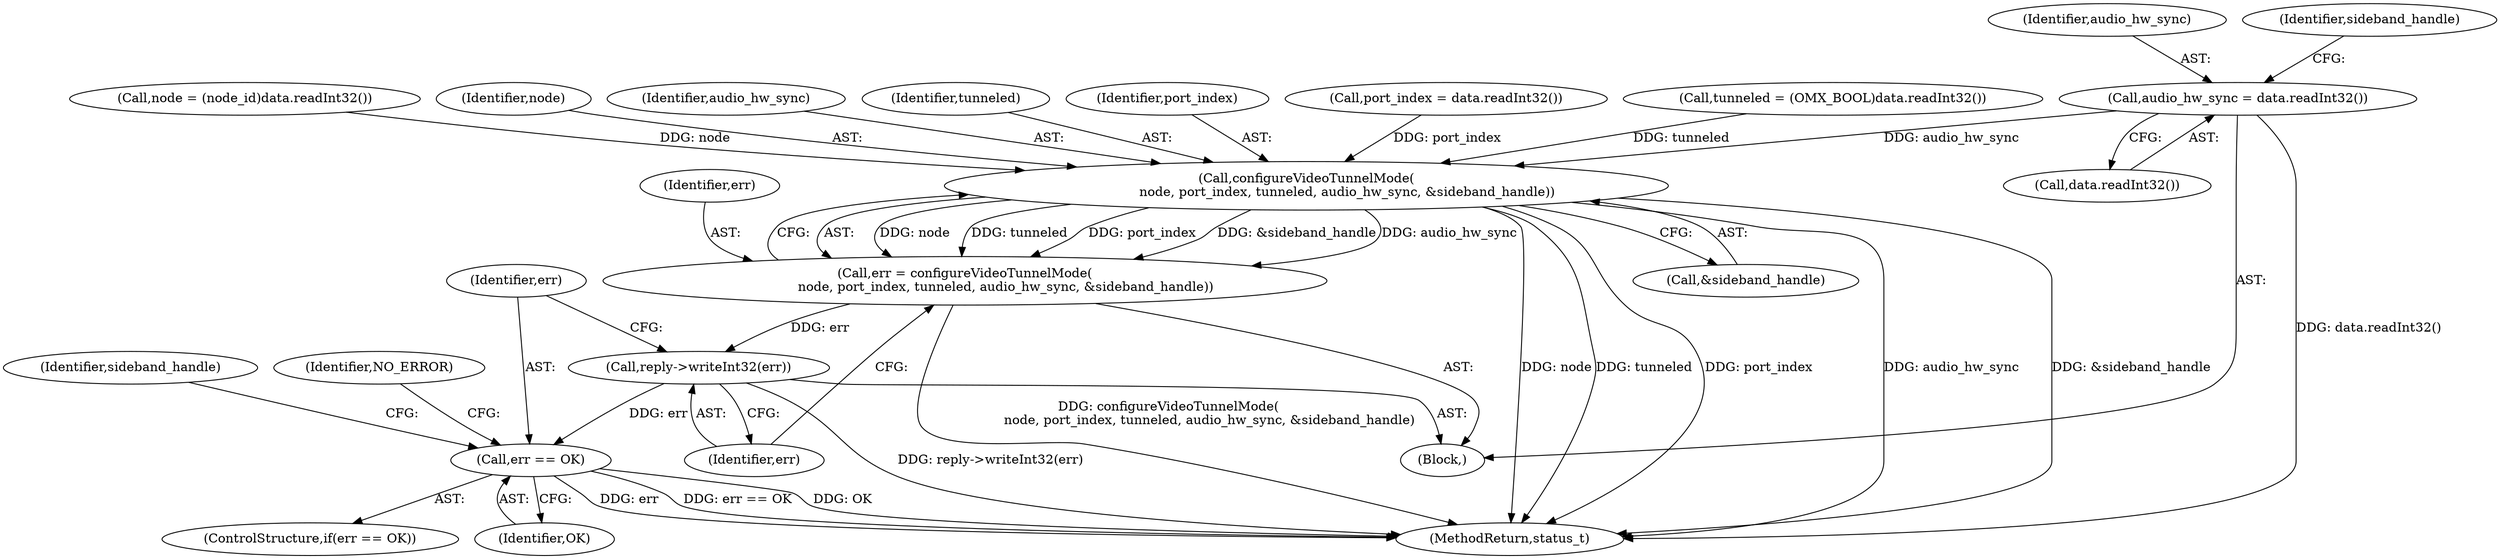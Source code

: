 digraph "0_Android_0bb5ced60304da7f61478ffd359e7ba65d72f181@API" {
"1001038" [label="(Call,audio_hw_sync = data.readInt32())"];
"1001048" [label="(Call,configureVideoTunnelMode(\n                    node, port_index, tunneled, audio_hw_sync, &sideband_handle))"];
"1001046" [label="(Call,err = configureVideoTunnelMode(\n                    node, port_index, tunneled, audio_hw_sync, &sideband_handle))"];
"1001055" [label="(Call,reply->writeInt32(err))"];
"1001058" [label="(Call,err == OK)"];
"1001058" [label="(Call,err == OK)"];
"1001039" [label="(Identifier,audio_hw_sync)"];
"1001059" [label="(Identifier,err)"];
"1001046" [label="(Call,err = configureVideoTunnelMode(\n                    node, port_index, tunneled, audio_hw_sync, &sideband_handle))"];
"1001337" [label="(MethodReturn,status_t)"];
"1001051" [label="(Identifier,tunneled)"];
"1001050" [label="(Identifier,port_index)"];
"1001057" [label="(ControlStructure,if(err == OK))"];
"1001028" [label="(Call,port_index = data.readInt32())"];
"1001032" [label="(Call,tunneled = (OMX_BOOL)data.readInt32())"];
"1001053" [label="(Call,&sideband_handle)"];
"1001022" [label="(Call,node = (node_id)data.readInt32())"];
"1001049" [label="(Identifier,node)"];
"1001052" [label="(Identifier,audio_hw_sync)"];
"1001043" [label="(Identifier,sideband_handle)"];
"1001056" [label="(Identifier,err)"];
"1001063" [label="(Identifier,sideband_handle)"];
"1001048" [label="(Call,configureVideoTunnelMode(\n                    node, port_index, tunneled, audio_hw_sync, &sideband_handle))"];
"1001016" [label="(Block,)"];
"1001060" [label="(Identifier,OK)"];
"1001038" [label="(Call,audio_hw_sync = data.readInt32())"];
"1001040" [label="(Call,data.readInt32())"];
"1001047" [label="(Identifier,err)"];
"1001065" [label="(Identifier,NO_ERROR)"];
"1001055" [label="(Call,reply->writeInt32(err))"];
"1001038" -> "1001016"  [label="AST: "];
"1001038" -> "1001040"  [label="CFG: "];
"1001039" -> "1001038"  [label="AST: "];
"1001040" -> "1001038"  [label="AST: "];
"1001043" -> "1001038"  [label="CFG: "];
"1001038" -> "1001337"  [label="DDG: data.readInt32()"];
"1001038" -> "1001048"  [label="DDG: audio_hw_sync"];
"1001048" -> "1001046"  [label="AST: "];
"1001048" -> "1001053"  [label="CFG: "];
"1001049" -> "1001048"  [label="AST: "];
"1001050" -> "1001048"  [label="AST: "];
"1001051" -> "1001048"  [label="AST: "];
"1001052" -> "1001048"  [label="AST: "];
"1001053" -> "1001048"  [label="AST: "];
"1001046" -> "1001048"  [label="CFG: "];
"1001048" -> "1001337"  [label="DDG: node"];
"1001048" -> "1001337"  [label="DDG: tunneled"];
"1001048" -> "1001337"  [label="DDG: port_index"];
"1001048" -> "1001337"  [label="DDG: audio_hw_sync"];
"1001048" -> "1001337"  [label="DDG: &sideband_handle"];
"1001048" -> "1001046"  [label="DDG: node"];
"1001048" -> "1001046"  [label="DDG: tunneled"];
"1001048" -> "1001046"  [label="DDG: port_index"];
"1001048" -> "1001046"  [label="DDG: &sideband_handle"];
"1001048" -> "1001046"  [label="DDG: audio_hw_sync"];
"1001022" -> "1001048"  [label="DDG: node"];
"1001028" -> "1001048"  [label="DDG: port_index"];
"1001032" -> "1001048"  [label="DDG: tunneled"];
"1001046" -> "1001016"  [label="AST: "];
"1001047" -> "1001046"  [label="AST: "];
"1001056" -> "1001046"  [label="CFG: "];
"1001046" -> "1001337"  [label="DDG: configureVideoTunnelMode(\n                    node, port_index, tunneled, audio_hw_sync, &sideband_handle)"];
"1001046" -> "1001055"  [label="DDG: err"];
"1001055" -> "1001016"  [label="AST: "];
"1001055" -> "1001056"  [label="CFG: "];
"1001056" -> "1001055"  [label="AST: "];
"1001059" -> "1001055"  [label="CFG: "];
"1001055" -> "1001337"  [label="DDG: reply->writeInt32(err)"];
"1001055" -> "1001058"  [label="DDG: err"];
"1001058" -> "1001057"  [label="AST: "];
"1001058" -> "1001060"  [label="CFG: "];
"1001059" -> "1001058"  [label="AST: "];
"1001060" -> "1001058"  [label="AST: "];
"1001063" -> "1001058"  [label="CFG: "];
"1001065" -> "1001058"  [label="CFG: "];
"1001058" -> "1001337"  [label="DDG: err == OK"];
"1001058" -> "1001337"  [label="DDG: OK"];
"1001058" -> "1001337"  [label="DDG: err"];
}
